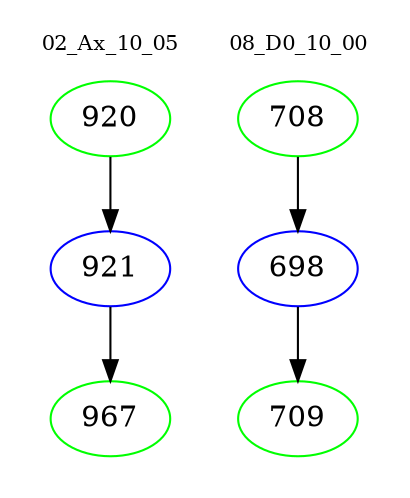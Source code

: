 digraph{
subgraph cluster_0 {
color = white
label = "02_Ax_10_05";
fontsize=10;
T0_920 [label="920", color="green"]
T0_920 -> T0_921 [color="black"]
T0_921 [label="921", color="blue"]
T0_921 -> T0_967 [color="black"]
T0_967 [label="967", color="green"]
}
subgraph cluster_1 {
color = white
label = "08_D0_10_00";
fontsize=10;
T1_708 [label="708", color="green"]
T1_708 -> T1_698 [color="black"]
T1_698 [label="698", color="blue"]
T1_698 -> T1_709 [color="black"]
T1_709 [label="709", color="green"]
}
}
